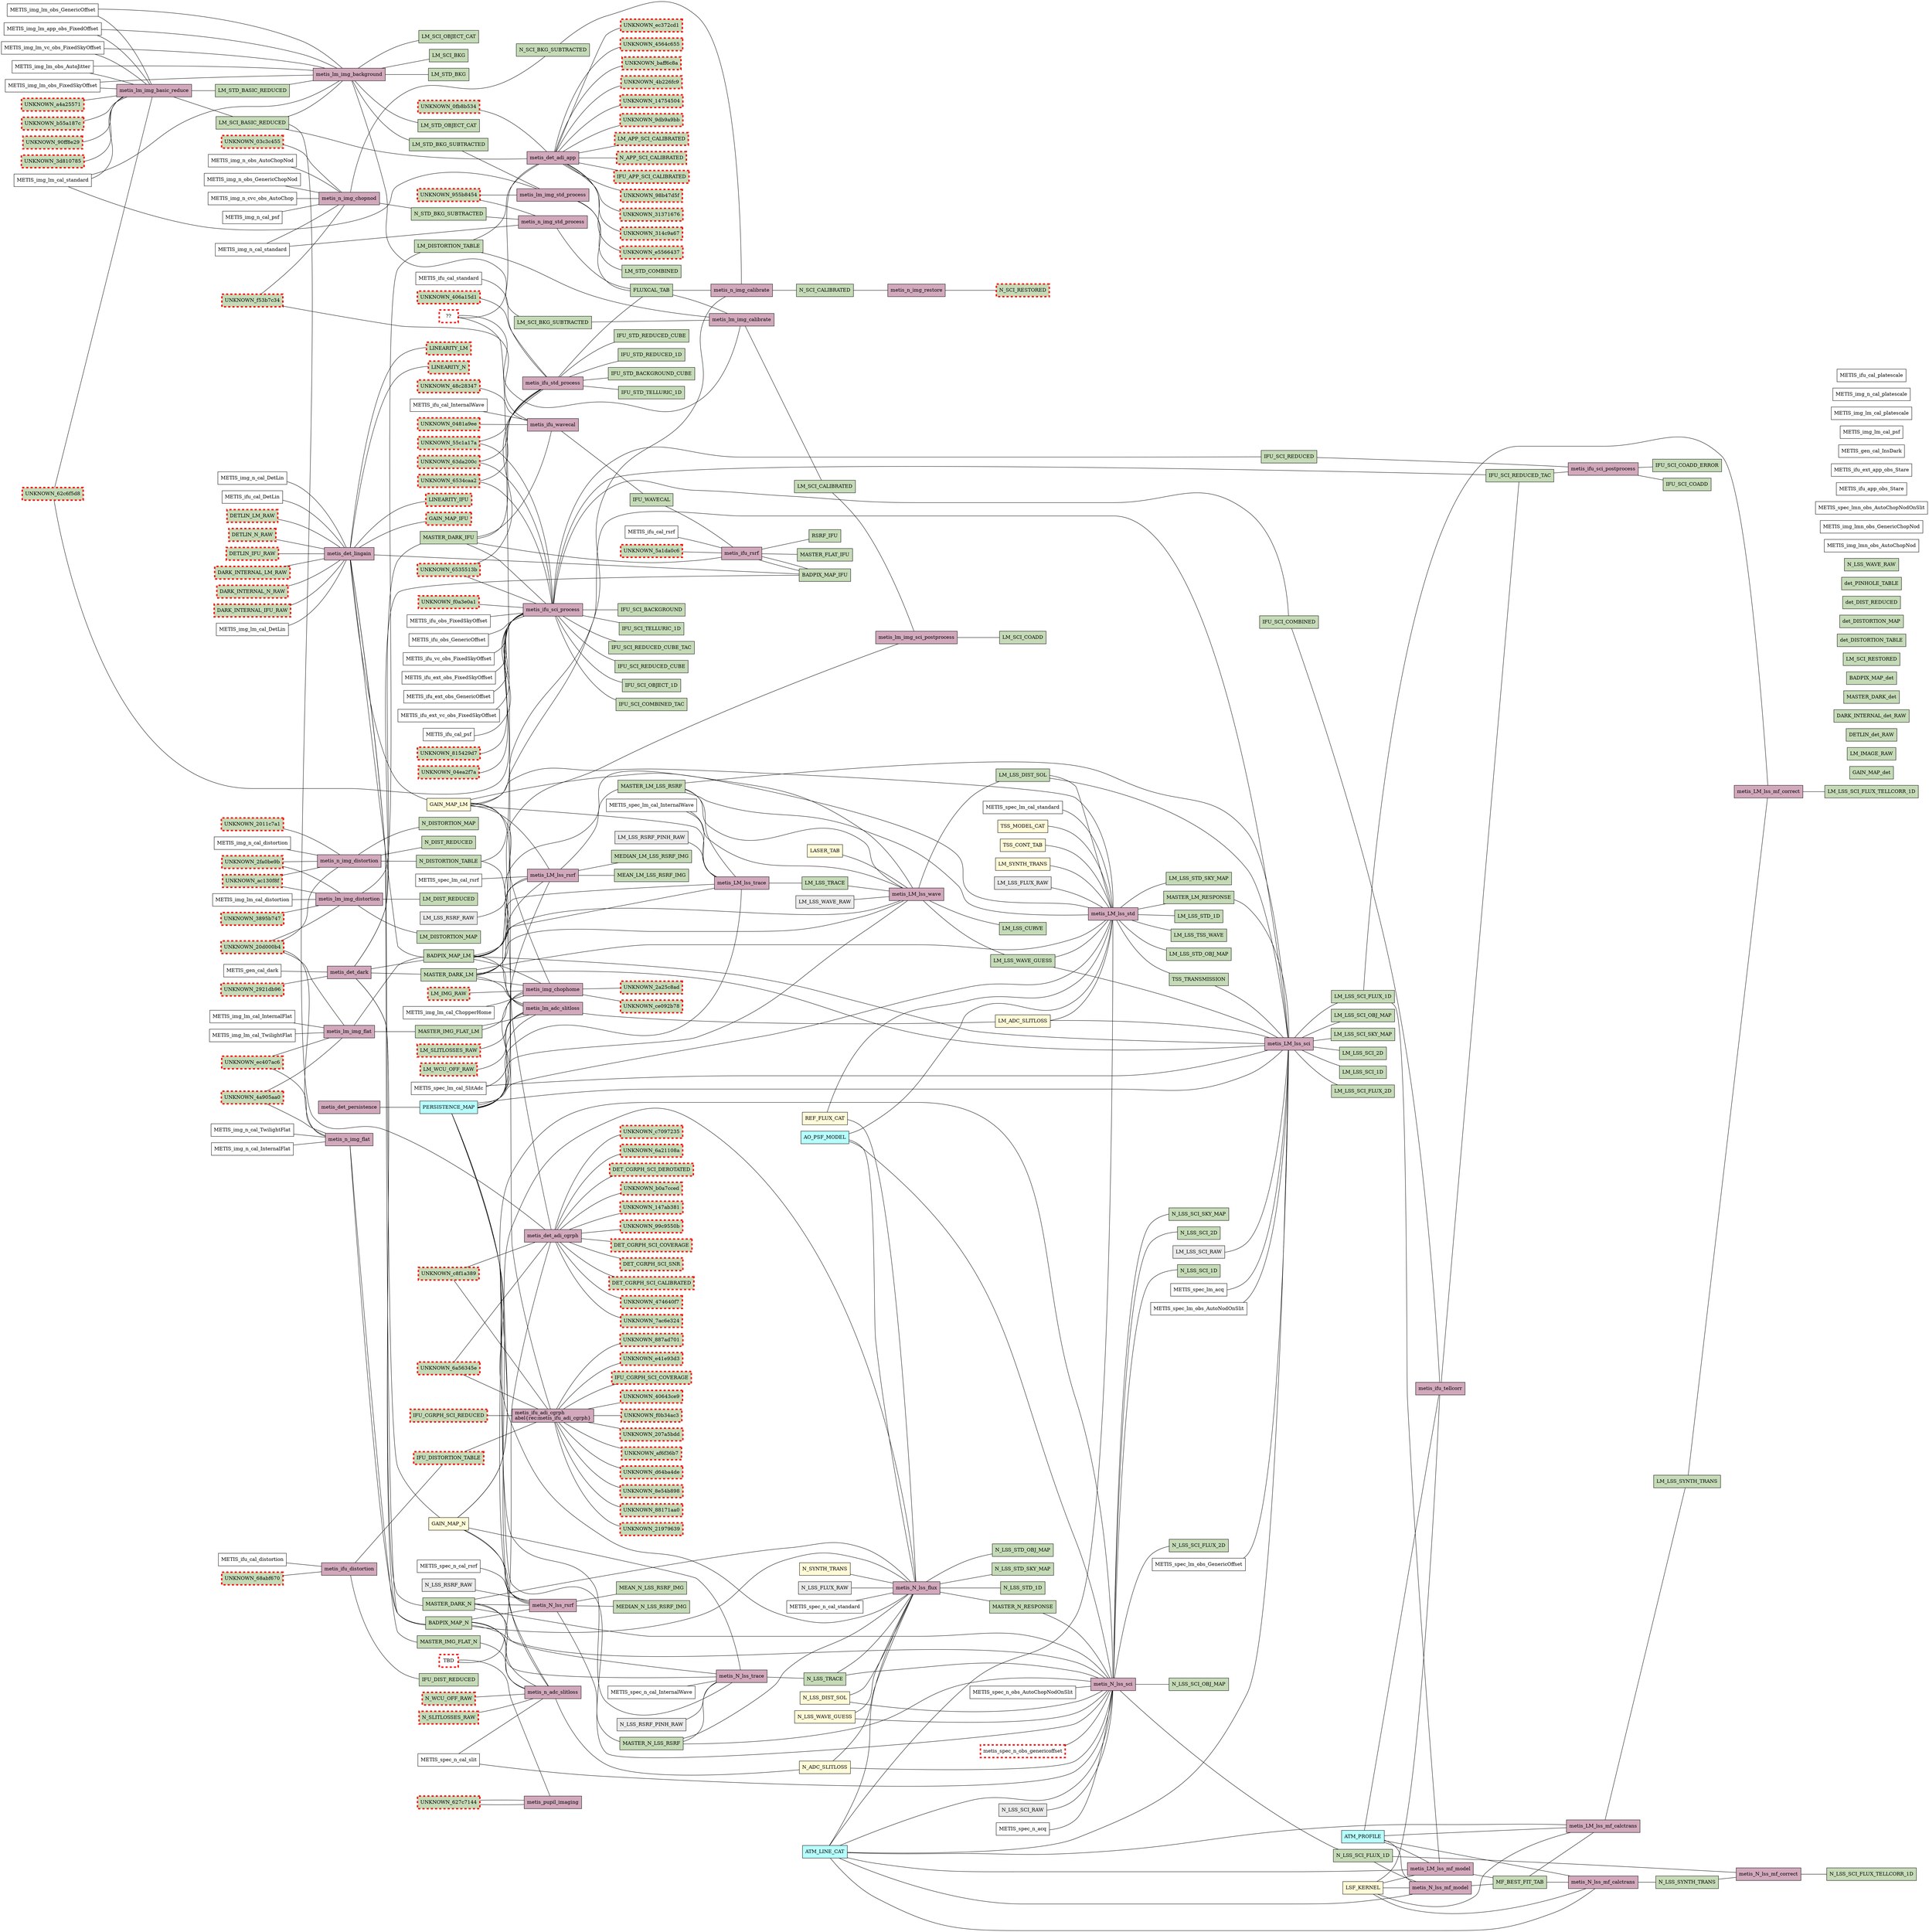 graph METISDPS {

    rankdir=RL

   "metis_det_adi_cgrph" [shape=box, fillcolor="#d2a9bc", style=filled, label="metis_det_adi_cgrph"];
   "metis_det_adi_app" [shape=box, fillcolor="#d2a9bc", style=filled, label="metis_det_adi_app"];
   "metis_ifu_adi_cgrph\label{rec:metis_ifu_adi_cgrph}" [shape=box, fillcolor="#d2a9bc", style=filled, label="metis_ifu_adi_cgrph\label{rec:metis_ifu_adi_cgrph}"];
   "metis_det_lingain" [shape=box, fillcolor="#d2a9bc", style=filled, label="metis_det_lingain"];
   "metis_det_dark" [shape=box, fillcolor="#d2a9bc", style=filled, label="metis_det_dark"];
   "metis_det_persistence" [shape=box, fillcolor="#d2a9bc", style=filled, label="metis_det_persistence"];
   "metis_ifu_wavecal" [shape=box, fillcolor="#d2a9bc", style=filled, label="metis_ifu_wavecal"];
   "metis_ifu_rsrf" [shape=box, fillcolor="#d2a9bc", style=filled, label="metis_ifu_rsrf"];
   "metis_ifu_std_process" [shape=box, fillcolor="#d2a9bc", style=filled, label="metis_ifu_std_process"];
   "metis_ifu_sci_process" [shape=box, fillcolor="#d2a9bc", style=filled, label="metis_ifu_sci_process"];
   "metis_ifu_tellcorr" [shape=box, fillcolor="#d2a9bc", style=filled, label="metis_ifu_tellcorr"];
   "metis_ifu_sci_postprocess" [shape=box, fillcolor="#d2a9bc", style=filled, label="metis_ifu_sci_postprocess"];
   "metis_ifu_distortion" [shape=box, fillcolor="#d2a9bc", style=filled, label="metis_ifu_distortion"];
   "metis_n_img_flat" [shape=box, fillcolor="#d2a9bc", style=filled, label="metis_n_img_flat"];
   "metis_n_img_chopnod" [shape=box, fillcolor="#d2a9bc", style=filled, label="metis_n_img_chopnod"];
   "metis_n_img_std_process" [shape=box, fillcolor="#d2a9bc", style=filled, label="metis_n_img_std_process"];
   "metis_n_img_calibrate" [shape=box, fillcolor="#d2a9bc", style=filled, label="metis_n_img_calibrate"];
   "metis_n_img_restore" [shape=box, fillcolor="#d2a9bc", style=filled, label="metis_n_img_restore"];
   "metis_n_img_distortion" [shape=box, fillcolor="#d2a9bc", style=filled, label="metis_n_img_distortion"];
   "metis_n_lss_rsrf" [shape=box, fillcolor="#d2a9bc", style=filled, label="metis_N_lss_rsrf"];
   "metis_n_lss_trace" [shape=box, fillcolor="#d2a9bc", style=filled, label="metis_N_lss_trace"];
   "metis_n_lss_flux" [shape=box, fillcolor="#d2a9bc", style=filled, label="metis_N_lss_flux"];
   "metis_n_lss_sci" [shape=box, fillcolor="#d2a9bc", style=filled, label="metis_N_lss_sci"];
   "metis_n_lss_mf_model" [shape=box, fillcolor="#d2a9bc", style=filled, label="metis_N_lss_mf_model"];
   "metis_n_lss_mf_calctrans" [shape=box, fillcolor="#d2a9bc", style=filled, label="metis_N_lss_mf_calctrans"];
   "metis_n_lss_mf_correct" [shape=box, fillcolor="#d2a9bc", style=filled, label="metis_N_lss_mf_correct"];
   "metis_pupil_imaging" [shape=box, fillcolor="#d2a9bc", style=filled, label="metis_pupil_imaging"];
   "metis_img_chophome" [shape=box, fillcolor="#d2a9bc", style=filled, label="metis_img_chophome"];
   "metis_lm_adc_slitloss" [shape=box, fillcolor="#d2a9bc", style=filled, label="metis_lm_adc_slitloss"];
   "metis_n_adc_slitloss" [shape=box, fillcolor="#d2a9bc", style=filled, label="metis_n_adc_slitloss"];
   "metis_lm_img_flat" [shape=box, fillcolor="#d2a9bc", style=filled, label="metis_lm_img_flat"];
   "metis_lm_img_basic_reduce" [shape=box, fillcolor="#d2a9bc", style=filled, label="metis_lm_img_basic_reduce"];
   "metis_lm_img_background" [shape=box, fillcolor="#d2a9bc", style=filled, label="metis_lm_img_background"];
   "metis_lm_img_std_process" [shape=box, fillcolor="#d2a9bc", style=filled, label="metis_lm_img_std_process"];
   "metis_lm_img_calibrate" [shape=box, fillcolor="#d2a9bc", style=filled, label="metis_lm_img_calibrate"];
   "metis_lm_img_sci_postprocess" [shape=box, fillcolor="#d2a9bc", style=filled, label="metis_lm_img_sci_postprocess"];
   "metis_lm_img_distortion" [shape=box, fillcolor="#d2a9bc", style=filled, label="metis_lm_img_distortion"];
   "metis_lm_lss_rsrf" [shape=box, fillcolor="#d2a9bc", style=filled, label="metis_LM_lss_rsrf"];
   "metis_lm_lss_trace" [shape=box, fillcolor="#d2a9bc", style=filled, label="metis_LM_lss_trace"];
   "metis_lm_lss_wave" [shape=box, fillcolor="#d2a9bc", style=filled, label="metis_LM_lss_wave"];
   "metis_lm_lss_std" [shape=box, fillcolor="#d2a9bc", style=filled, label="metis_LM_lss_std"];
   "metis_lm_lss_sci" [shape=box, fillcolor="#d2a9bc", style=filled, label="metis_LM_lss_sci"];
   "metis_lm_lss_mf_model" [shape=box, fillcolor="#d2a9bc", style=filled, label="metis_LM_lss_mf_model"];
   "metis_lm_lss_mf_calctrans" [shape=box, fillcolor="#d2a9bc", style=filled, label="metis_LM_lss_mf_calctrans"];
   "metis_lm_lss_mf_correct" [shape=box, fillcolor="#d2a9bc", style=filled, label="metis_LM_lss_mf_correct"];
   "persistence_map" [shape=box, fillcolor="#b7ffff", style=filled, label="PERSISTENCE_MAP"];
   "gain_map_det" [shape=box, fillcolor="#c5dbb7", style=filled, label="GAIN_MAP_det"];
   "gain_map_lm" [shape=box, fillcolor="#fffad8", style=filled, label="GAIN_MAP_LM"];
   "gain_map_n" [shape=box, fillcolor="#fffad8", style=filled, label="GAIN_MAP_N"];
   "atm_line_cat" [shape=box, fillcolor="#b7ffff", style=filled, label="ATM_LINE_CAT"];
   "ao_psf_model" [shape=box, fillcolor="#b7ffff", style=filled, label="AO_PSF_MODEL"];
   "atm_profile" [shape=box, fillcolor="#b7ffff", style=filled, label="ATM_PROFILE"];
   "laser_tab" [shape=box, fillcolor="#fffad8", style=filled, label="LASER_TAB"];
   "tss_model_cat" [shape=box, fillcolor="#fffad8", style=filled, label="TSS_MODEL_CAT"];
   "tss_cont_tab" [shape=box, fillcolor="#fffad8", style=filled, label="TSS_CONT_TAB"];
   "ref_flux_cat" [shape=box, fillcolor="#fffad8", style=filled, label="REF_FLUX_CAT"];
   "lm_adc_slitloss" [shape=box, fillcolor="#fffad8", style=filled, label="LM_ADC_SLITLOSS"];
   "n_adc_slitloss" [shape=box, fillcolor="#fffad8", style=filled, label="N_ADC_SLITLOSS"];
   "lsf_kernel" [shape=box, fillcolor="#fffad8", style=filled, label="LSF_KERNEL"];
   "n_lss_dist_sol" [shape=box, fillcolor="#fffad8", style=filled, label="N_LSS_DIST_SOL"];
   "n_lss_wave_guess" [shape=box, fillcolor="#fffad8", style=filled, label="N_LSS_WAVE_GUESS"];
   "lm_synth_trans" [shape=box, fillcolor="#fffad8", style=filled, label="LM_SYNTH_TRANS"];
   "n_synth_trans" [shape=box, fillcolor="#fffad8", style=filled, label="N_SYNTH_TRANS"];
   "ifu_sci_reduced_tac" [shape=box, fillcolor="#c5dbb7", style=filled, label="IFU_SCI_REDUCED_TAC"];
   "master_flat_ifu" [shape=box, fillcolor="#c5dbb7", style=filled, label="MASTER_FLAT_IFU"];
   "ifu_wavecal" [shape=box, fillcolor="#c5dbb7", style=filled, label="IFU_WAVECAL"];
   "ifu_sci_combined" [shape=box, fillcolor="#c5dbb7", style=filled, label="IFU_SCI_COMBINED"];
   "rsrf_ifu" [shape=box, fillcolor="#c5dbb7", style=filled, label="RSRF_IFU"];
   "ifu_std_telluric_1d" [shape=box, fillcolor="#c5dbb7", style=filled, label="IFU_STD_TELLURIC_1D"];
   "ifu_std_reduced_cube" [shape=box, fillcolor="#c5dbb7", style=filled, label="IFU_STD_REDUCED_CUBE"];
   "ifu_std_reduced_1d" [shape=box, fillcolor="#c5dbb7", style=filled, label="IFU_STD_REDUCED_1D"];
   "ifu_std_background_cube" [shape=box, fillcolor="#c5dbb7", style=filled, label="IFU_STD_BACKGROUND_CUBE"];
   "ifu_sci_telluric_1d" [shape=box, fillcolor="#c5dbb7", style=filled, label="IFU_SCI_TELLURIC_1D"];
   "ifu_sci_reduced_cube_tac" [shape=box, fillcolor="#c5dbb7", style=filled, label="IFU_SCI_REDUCED_CUBE_TAC"];
   "ifu_sci_reduced_cube" [shape=box, fillcolor="#c5dbb7", style=filled, label="IFU_SCI_REDUCED_CUBE"];
   "ifu_sci_reduced" [shape=box, fillcolor="#c5dbb7", style=filled, label="IFU_SCI_REDUCED"];
   "ifu_sci_object_1d" [shape=box, fillcolor="#c5dbb7", style=filled, label="IFU_SCI_OBJECT_1D"];
   "ifu_sci_combined_tac" [shape=box, fillcolor="#c5dbb7", style=filled, label="IFU_SCI_COMBINED_TAC"];
   "ifu_sci_coadd_error" [shape=box, fillcolor="#c5dbb7", style=filled, label="IFU_SCI_COADD_ERROR"];
   "ifu_sci_coadd" [shape=box, fillcolor="#c5dbb7", style=filled, label="IFU_SCI_COADD"];
   "ifu_sci_background" [shape=box, fillcolor="#c5dbb7", style=filled, label="IFU_SCI_BACKGROUND"];
   "ifu_dist_reduced" [shape=box, fillcolor="#c5dbb7", style=filled, label="IFU_DIST_REDUCED"];
   "lm_image_raw" [shape=box, fillcolor="#c5dbb7", style=filled, label="LM_IMAGE_RAW"];
   "detlin_det_raw" [shape=box, fillcolor="#c5dbb7", style=filled, label="DETLIN_det_RAW"];
   "dark_internal_det_raw" [shape=box, fillcolor="#c5dbb7", style=filled, label="DARK_INTERNAL_det_RAW"];
   "master_dark_det" [shape=box, fillcolor="#c5dbb7", style=filled, label="MASTER_DARK_det"];
   "master_dark_lm" [shape=box, fillcolor="#c5dbb7", style=filled, label="MASTER_DARK_LM"];
   "master_dark_ifu" [shape=box, fillcolor="#c5dbb7", style=filled, label="MASTER_DARK_IFU"];
   "master_dark_n" [shape=box, fillcolor="#c5dbb7", style=filled, label="MASTER_DARK_N"];
   "master_img_flat_lm" [shape=box, fillcolor="#c5dbb7", style=filled, label="MASTER_IMG_FLAT_LM"];
   "master_img_flat_n" [shape=box, fillcolor="#c5dbb7", style=filled, label="MASTER_IMG_FLAT_N"];
   "badpix_map_det" [shape=box, fillcolor="#c5dbb7", style=filled, label="BADPIX_MAP_det"];
   "badpix_map_lm" [shape=box, fillcolor="#c5dbb7", style=filled, label="BADPIX_MAP_LM"];
   "badpix_map_n" [shape=box, fillcolor="#c5dbb7", style=filled, label="BADPIX_MAP_N"];
   "badpix_map_ifu" [shape=box, fillcolor="#c5dbb7", style=filled, label="BADPIX_MAP_IFU"];
   "lm_sci_basic_reduced" [shape=box, fillcolor="#c5dbb7", style=filled, label="LM_SCI_BASIC_REDUCED"];
   "lm_std_basic_reduced" [shape=box, fillcolor="#c5dbb7", style=filled, label="LM_STD_BASIC_REDUCED"];
   "lm_sci_bkg" [shape=box, fillcolor="#c5dbb7", style=filled, label="LM_SCI_BKG"];
   "lm_std_bkg" [shape=box, fillcolor="#c5dbb7", style=filled, label="LM_STD_BKG"];
   "lm_sci_bkg_subtracted" [shape=box, fillcolor="#c5dbb7", style=filled, label="LM_SCI_BKG_SUBTRACTED"];
   "lm_std_bkg_subtracted" [shape=box, fillcolor="#c5dbb7", style=filled, label="LM_STD_BKG_SUBTRACTED"];
   "n_sci_bkg_subtracted" [shape=box, fillcolor="#c5dbb7", style=filled, label="N_SCI_BKG_SUBTRACTED"];
   "n_std_bkg_subtracted" [shape=box, fillcolor="#c5dbb7", style=filled, label="N_STD_BKG_SUBTRACTED"];
   "lm_std_object_cat" [shape=box, fillcolor="#c5dbb7", style=filled, label="LM_STD_OBJECT_CAT"];
   "lm_sci_object_cat" [shape=box, fillcolor="#c5dbb7", style=filled, label="LM_SCI_OBJECT_CAT"];
   "lm_sci_calibrated" [shape=box, fillcolor="#c5dbb7", style=filled, label="LM_SCI_CALIBRATED"];
   "n_sci_calibrated" [shape=box, fillcolor="#c5dbb7", style=filled, label="N_SCI_CALIBRATED"];
   "lm_sci_coadd" [shape=box, fillcolor="#c5dbb7", style=filled, label="LM_SCI_COADD"];
   "lm_sci_restored" [shape=box, fillcolor="#c5dbb7", style=filled, label="LM_SCI_RESTORED"];
   "det_distortion_table" [shape=box, fillcolor="#c5dbb7", style=filled, label="det_DISTORTION_TABLE"];
   "lm_distortion_table" [shape=box, fillcolor="#c5dbb7", style=filled, label="LM_DISTORTION_TABLE"];
   "n_distortion_table" [shape=box, fillcolor="#c5dbb7", style=filled, label="N_DISTORTION_TABLE"];
   "det_distortion_map" [shape=box, fillcolor="#c5dbb7", style=filled, label="det_DISTORTION_MAP"];
   "lm_distortion_map" [shape=box, fillcolor="#c5dbb7", style=filled, label="LM_DISTORTION_MAP"];
   "n_distortion_map" [shape=box, fillcolor="#c5dbb7", style=filled, label="N_DISTORTION_MAP"];
   "det_dist_reduced" [shape=box, fillcolor="#c5dbb7", style=filled, label="det_DIST_REDUCED"];
   "lm_dist_reduced" [shape=box, fillcolor="#c5dbb7", style=filled, label="LM_DIST_REDUCED"];
   "n_dist_reduced" [shape=box, fillcolor="#c5dbb7", style=filled, label="N_DIST_REDUCED"];
   "fluxcal_tab" [shape=box, fillcolor="#c5dbb7", style=filled, label="FLUXCAL_TAB"];
   "lm_std_combined" [shape=box, fillcolor="#c5dbb7", style=filled, label="LM_STD_COMBINED"];
   "det_pinhole_table" [shape=box, fillcolor="#c5dbb7", style=filled, label="det_PINHOLE_TABLE"];
   "lm_lss_rsrf_raw" [shape=box, fillcolor="#ebebeb", style=filled, label="LM_LSS_RSRF_RAW"];
   "lm_lss_rsrf_pinh_raw" [shape=box, fillcolor="#ebebeb", style=filled, label="LM_LSS_RSRF_PINH_RAW"];
   "lm_lss_wave_raw" [shape=box, fillcolor="#ebebeb", style=filled, label="LM_LSS_WAVE_RAW"];
   "lm_lss_flux_raw" [shape=box, fillcolor="#ebebeb", style=filled, label="LM_LSS_FLUX_RAW"];
   "lm_lss_sci_raw" [shape=box, fillcolor="#ebebeb", style=filled, label="LM_LSS_SCI_RAW"];
   "n_lss_rsrf_raw" [shape=box, fillcolor="#ebebeb", style=filled, label="N_LSS_RSRF_RAW"];
   "n_lss_wave_raw" [shape=box, fillcolor="#c5dbb7", style=filled, label="N_LSS_WAVE_RAW"];
   "n_lss_rsrf_pinh_raw" [shape=box, fillcolor="#ebebeb", style=filled, label="N_LSS_RSRF_PINH_RAW"];
   "n_lss_flux_raw" [shape=box, fillcolor="#ebebeb", style=filled, label="N_LSS_FLUX_RAW"];
   "n_lss_sci_raw" [shape=box, fillcolor="#ebebeb", style=filled, label="N_LSS_SCI_RAW"];
   "master_lm_lss_rsrf" [shape=box, fillcolor="#c5dbb7", style=filled, label="MASTER_LM_LSS_RSRF"];
   "median_lm_lss_rsrf_img" [shape=box, fillcolor="#c5dbb7", style=filled, label="MEDIAN_LM_LSS_RSRF_IMG"];
   "mean_lm_lss_rsrf_img" [shape=box, fillcolor="#c5dbb7", style=filled, label="MEAN_LM_LSS_RSRF_IMG"];
   "master_n_lss_rsrf" [shape=box, fillcolor="#c5dbb7", style=filled, label="MASTER_N_LSS_RSRF"];
   "median_n_lss_rsrf_img" [shape=box, fillcolor="#c5dbb7", style=filled, label="MEDIAN_N_LSS_RSRF_IMG"];
   "mean_n_lss_rsrf_img" [shape=box, fillcolor="#c5dbb7", style=filled, label="MEAN_N_LSS_RSRF_IMG"];
   "lm_lss_trace" [shape=box, fillcolor="#c5dbb7", style=filled, label="LM_LSS_TRACE"];
   "n_lss_trace" [shape=box, fillcolor="#c5dbb7", style=filled, label="N_LSS_TRACE"];
   "lm_lss_curve" [shape=box, fillcolor="#c5dbb7", style=filled, label="LM_LSS_CURVE"];
   "lm_lss_dist_sol" [shape=box, fillcolor="#c5dbb7", style=filled, label="LM_LSS_DIST_SOL"];
   "lm_lss_wave_guess" [shape=box, fillcolor="#c5dbb7", style=filled, label="LM_LSS_WAVE_GUESS"];
   "lm_lss_std_obj_map" [shape=box, fillcolor="#c5dbb7", style=filled, label="LM_LSS_STD_OBJ_MAP"];
   "lm_lss_std_sky_map" [shape=box, fillcolor="#c5dbb7", style=filled, label="LM_LSS_STD_SKY_MAP"];
   "lm_lss_std_1d" [shape=box, fillcolor="#c5dbb7", style=filled, label="LM_LSS_STD_1D"];
   "n_lss_std_obj_map" [shape=box, fillcolor="#c5dbb7", style=filled, label="N_LSS_STD_OBJ_MAP"];
   "n_lss_std_sky_map" [shape=box, fillcolor="#c5dbb7", style=filled, label="N_LSS_STD_SKY_MAP"];
   "n_lss_std_1d" [shape=box, fillcolor="#c5dbb7", style=filled, label="N_LSS_STD_1D"];
   "lm_lss_sci_obj_map" [shape=box, fillcolor="#c5dbb7", style=filled, label="LM_LSS_SCI_OBJ_MAP"];
   "lm_lss_sci_sky_map" [shape=box, fillcolor="#c5dbb7", style=filled, label="LM_LSS_SCI_SKY_MAP"];
   "lm_lss_sci_2d" [shape=box, fillcolor="#c5dbb7", style=filled, label="LM_LSS_SCI_2D"];
   "lm_lss_sci_1d" [shape=box, fillcolor="#c5dbb7", style=filled, label="LM_LSS_SCI_1D"];
   "n_lss_sci_obj_map" [shape=box, fillcolor="#c5dbb7", style=filled, label="N_LSS_SCI_OBJ_MAP"];
   "n_lss_sci_sky_map" [shape=box, fillcolor="#c5dbb7", style=filled, label="N_LSS_SCI_SKY_MAP"];
   "n_lss_sci_2d" [shape=box, fillcolor="#c5dbb7", style=filled, label="N_LSS_SCI_2D"];
   "n_lss_sci_1d" [shape=box, fillcolor="#c5dbb7", style=filled, label="N_LSS_SCI_1D"];
   "tss_transmission" [shape=box, fillcolor="#c5dbb7", style=filled, label="TSS_TRANSMISSION"];
   "master_lm_response" [shape=box, fillcolor="#c5dbb7", style=filled, label="MASTER_LM_RESPONSE"];
   "master_n_response" [shape=box, fillcolor="#c5dbb7", style=filled, label="MASTER_N_RESPONSE"];
   "mf_best_fit_tab" [shape=box, fillcolor="#c5dbb7", style=filled, label="MF_BEST_FIT_TAB"];
   "lm_lss_synth_trans" [shape=box, fillcolor="#c5dbb7", style=filled, label="LM_LSS_SYNTH_TRANS"];
   "n_lss_synth_trans" [shape=box, fillcolor="#c5dbb7", style=filled, label="N_LSS_SYNTH_TRANS"];
   "lm_lss_sci_flux_2d" [shape=box, fillcolor="#c5dbb7", style=filled, label="LM_LSS_SCI_FLUX_2D"];
   "n_lss_sci_flux_2d" [shape=box, fillcolor="#c5dbb7", style=filled, label="N_LSS_SCI_FLUX_2D"];
   "lm_lss_sci_flux_1d" [shape=box, fillcolor="#c5dbb7", style=filled, label="LM_LSS_SCI_FLUX_1D"];
   "n_lss_sci_flux_1d" [shape=box, fillcolor="#c5dbb7", style=filled, label="N_LSS_SCI_FLUX_1D"];
   "lm_lss_tss_wave" [shape=box, fillcolor="#c5dbb7", style=filled, label="LM_LSS_TSS_WAVE"];
   "lm_lss_sci_flux_tellcorr_1d" [shape=box, fillcolor="#c5dbb7", style=filled, label="LM_LSS_SCI_FLUX_TELLCORR_1D"];
   "n_lss_sci_flux_tellcorr_1d" [shape=box, fillcolor="#c5dbb7", style=filled, label="N_LSS_SCI_FLUX_TELLCORR_1D"];
   "metis_spec_lm_acq" [shape=box, fillcolor="white", style=filled, label="METIS_spec_lm_acq"];
   "metis_spec_n_acq" [shape=box, fillcolor="white", style=filled, label="METIS_spec_n_acq"];
   "metis_img_lm_obs_autojitter" [shape=box, fillcolor="white", style=filled, label="METIS_img_lm_obs_AutoJitter"];
   "metis_img_lm_obs_fixedskyoffset" [shape=box, fillcolor="white", style=filled, label="METIS_img_lm_obs_FixedSkyOffset"];
   "metis_img_lm_obs_genericoffset" [shape=box, fillcolor="white", style=filled, label="METIS_img_lm_obs_GenericOffset"];
   "metis_img_lm_app_obs_fixedoffset" [shape=box, fillcolor="white", style=filled, label="METIS_img_lm_app_obs_FixedOffset"];
   "metis_img_lm_vc_obs_fixedskyoffset" [shape=box, fillcolor="white", style=filled, label="METIS_img_lm_vc_obs_FixedSkyOffset"];
   "metis_img_n_obs_autochopnod" [shape=box, fillcolor="white", style=filled, label="METIS_img_n_obs_AutoChopNod"];
   "metis_img_n_obs_genericchopnod" [shape=box, fillcolor="white", style=filled, label="METIS_img_n_obs_GenericChopNod"];
   "metis_img_n_cvc_obs_autochop" [shape=box, fillcolor="white", style=filled, label="METIS_img_n_cvc_obs_AutoChop"];
   "metis_img_lmn_obs_autochopnod" [shape=box, fillcolor="white", style=filled, label="METIS_img_lmn_obs_AutoChopNod"];
   "metis_img_lmn_obs_genericchopnod" [shape=box, fillcolor="white", style=filled, label="METIS_img_lmn_obs_GenericChopNod"];
   "metis_spec_lm_obs_autonodonslit" [shape=box, fillcolor="white", style=filled, label="METIS_spec_lm_obs_AutoNodOnSlit"];
   "metis_spec_lm_obs_genericoffset" [shape=box, fillcolor="white", style=filled, label="METIS_spec_lm_obs_GenericOffset"];
   "metis_spec_n_obs_autochopnodonslit" [shape=box, fillcolor="white", style=filled, label="METIS_spec_n_obs_AutoChopNodOnSlit"];
   "metis_spec_lmn_obs_autochopnodonslit" [shape=box, fillcolor="white", style=filled, label="METIS_spec_lmn_obs_AutoChopNodOnSlit"];
   "metis_ifu_obs_fixedskyoffset" [shape=box, fillcolor="white", style=filled, label="METIS_ifu_obs_FixedSkyOffset"];
   "metis_ifu_obs_genericoffset" [shape=box, fillcolor="white", style=filled, label="METIS_ifu_obs_GenericOffset"];
   "metis_ifu_app_obs_stare" [shape=box, fillcolor="white", style=filled, label="METIS_ifu_app_obs_Stare"];
   "metis_ifu_vc_obs_fixedskyoffset" [shape=box, fillcolor="white", style=filled, label="METIS_ifu_vc_obs_FixedSkyOffset"];
   "metis_ifu_ext_obs_fixedskyoffset" [shape=box, fillcolor="white", style=filled, label="METIS_ifu_ext_obs_FixedSkyOffset"];
   "metis_ifu_ext_obs_genericoffset" [shape=box, fillcolor="white", style=filled, label="METIS_ifu_ext_obs_GenericOffset"];
   "metis_ifu_ext_app_obs_stare" [shape=box, fillcolor="white", style=filled, label="METIS_ifu_ext_app_obs_Stare"];
   "metis_ifu_ext_vc_obs_fixedskyoffset" [shape=box, fillcolor="white", style=filled, label="METIS_ifu_ext_vc_obs_FixedSkyOffset"];
   "metis_img_lm_cal_chopperhome" [shape=box, fillcolor="white", style=filled, label="METIS_img_lm_cal_ChopperHome"];
   "metis_gen_cal_dark" [shape=box, fillcolor="white", style=filled, label="METIS_gen_cal_dark"];
   "metis_gen_cal_insdark" [shape=box, fillcolor="white", style=filled, label="METIS_gen_cal_InsDark"];
   "metis_img_lm_cal_internalflat" [shape=box, fillcolor="white", style=filled, label="METIS_img_lm_cal_InternalFlat"];
   "metis_img_n_cal_internalflat" [shape=box, fillcolor="white", style=filled, label="METIS_img_n_cal_InternalFlat"];
   "metis_img_lm_cal_twilightflat" [shape=box, fillcolor="white", style=filled, label="METIS_img_lm_cal_TwilightFlat"];
   "metis_img_n_cal_twilightflat" [shape=box, fillcolor="white", style=filled, label="METIS_img_n_cal_TwilightFlat"];
   "metis_spec_lm_cal_slitadc" [shape=box, fillcolor="white", style=filled, label="METIS_spec_lm_cal_SlitAdc"];
   "metis_spec_n_cal_slit" [shape=box, fillcolor="white", style=filled, label="METIS_spec_n_cal_slit"];
   "metis_spec_lm_cal_internalwave" [shape=box, fillcolor="white", style=filled, label="METIS_spec_lm_cal_InternalWave"];
   "metis_spec_n_cal_internalwave" [shape=box, fillcolor="white", style=filled, label="METIS_spec_n_cal_InternalWave"];
   "metis_ifu_cal_internalwave" [shape=box, fillcolor="white", style=filled, label="METIS_ifu_cal_InternalWave"];
   "metis_ifu_cal_rsrf" [shape=box, fillcolor="white", style=filled, label="METIS_ifu_cal_rsrf"];
   "metis_spec_lm_cal_rsrf" [shape=box, fillcolor="white", style=filled, label="METIS_spec_lm_cal_rsrf"];
   "metis_spec_n_cal_rsrf" [shape=box, fillcolor="white", style=filled, label="METIS_spec_n_cal_rsrf"];
   "metis_img_lm_cal_standard" [shape=box, fillcolor="white", style=filled, label="METIS_img_lm_cal_standard"];
   "metis_img_n_cal_standard" [shape=box, fillcolor="white", style=filled, label="METIS_img_n_cal_standard"];
   "metis_spec_lm_cal_standard" [shape=box, fillcolor="white", style=filled, label="METIS_spec_lm_cal_standard"];
   "metis_spec_n_cal_standard" [shape=box, fillcolor="white", style=filled, label="METIS_spec_n_cal_standard"];
   "metis_ifu_cal_standard" [shape=box, fillcolor="white", style=filled, label="METIS_ifu_cal_standard"];
   "metis_img_lm_cal_psf" [shape=box, fillcolor="white", style=filled, label="METIS_img_lm_cal_psf"];
   "metis_img_n_cal_psf" [shape=box, fillcolor="white", style=filled, label="METIS_img_n_cal_psf"];
   "metis_ifu_cal_psf" [shape=box, fillcolor="white", style=filled, label="METIS_ifu_cal_psf"];
   "metis_img_lm_cal_platescale" [shape=box, fillcolor="white", style=filled, label="METIS_img_lm_cal_platescale"];
   "metis_img_n_cal_platescale" [shape=box, fillcolor="white", style=filled, label="METIS_img_n_cal_platescale"];
   "metis_ifu_cal_platescale" [shape=box, fillcolor="white", style=filled, label="METIS_ifu_cal_platescale"];
   "metis_img_lm_cal_distortion" [shape=box, fillcolor="white", style=filled, label="METIS_img_lm_cal_distortion"];
   "metis_img_n_cal_distortion" [shape=box, fillcolor="white", style=filled, label="METIS_img_n_cal_distortion"];
   "metis_ifu_cal_distortion" [shape=box, fillcolor="white", style=filled, label="METIS_ifu_cal_distortion"];
   "metis_img_lm_cal_detlin" [shape=box, fillcolor="white", style=filled, label="METIS_img_lm_cal_DetLin"];
   "metis_img_n_cal_detlin" [shape=box, fillcolor="white", style=filled, label="METIS_img_n_cal_DetLin"];
   "metis_ifu_cal_detlin" [shape=box, fillcolor="white", style=filled, label="METIS_ifu_cal_DetLin"];
   "unknown_c8f1a389" [shape=box, fillcolor="#c5dbb7", color=red, style="filled,dashed", penwidth="4.0", label="UNKNOWN_c8f1a389"];
   "unknown_6a56345e" [shape=box, fillcolor="#c5dbb7", color=red, style="filled,dashed", penwidth="4.0", label="UNKNOWN_6a56345e"];
   "det_cgrph_sci_calibrated" [shape=box, fillcolor="#c5dbb7", color=red, style="filled,dashed", penwidth="4.0", label="DET_CGRPH_SCI_CALIBRATED"];
   "unknown_474640f7" [shape=box, fillcolor="#c5dbb7", color=red, style="filled,dashed", penwidth="4.0", label="UNKNOWN_474640f7"];
   "unknown_7ac6e324" [shape=box, fillcolor="#c5dbb7", color=red, style="filled,dashed", penwidth="4.0", label="UNKNOWN_7ac6e324"];
   "unknown_c7097235" [shape=box, fillcolor="#c5dbb7", color=red, style="filled,dashed", penwidth="4.0", label="UNKNOWN_c7097235"];
   "unknown_6a21108a" [shape=box, fillcolor="#c5dbb7", color=red, style="filled,dashed", penwidth="4.0", label="UNKNOWN_6a21108a"];
   "det_cgrph_sci_derotated" [shape=box, fillcolor="#c5dbb7", color=red, style="filled,dashed", penwidth="4.0", label="DET_CGRPH_SCI_DEROTATED"];
   "unknown_b0a7cced" [shape=box, fillcolor="#c5dbb7", color=red, style="filled,dashed", penwidth="4.0", label="UNKNOWN_b0a7cced"];
   "unknown_147ab381" [shape=box, fillcolor="#c5dbb7", color=red, style="filled,dashed", penwidth="4.0", label="UNKNOWN_147ab381"];
   "unknown_99c9550b" [shape=box, fillcolor="#c5dbb7", color=red, style="filled,dashed", penwidth="4.0", label="UNKNOWN_99c9550b"];
   "det_cgrph_sci_coverage" [shape=box, fillcolor="#c5dbb7", color=red, style="filled,dashed", penwidth="4.0", label="DET_CGRPH_SCI_COVERAGE"];
   "det_cgrph_sci_snr" [shape=box, fillcolor="#c5dbb7", color=red, style="filled,dashed", penwidth="4.0", label="DET_CGRPH_SCI_SNR"];
   "unknown_0fb8b534" [shape=box, fillcolor="#c5dbb7", color=red, style="filled,dashed", penwidth="4.0", label="UNKNOWN_0fb8b534"];
   "lm_app_sci_calibrated" [shape=box, fillcolor="#c5dbb7", color=red, style="filled,dashed", penwidth="4.0", label="LM_APP_SCI_CALIBRATED"];
   "n_app_sci_calibrated" [shape=box, fillcolor="#c5dbb7", color=red, style="filled,dashed", penwidth="4.0", label="N_APP_SCI_CALIBRATED"];
   "ifu_app_sci_calibrated" [shape=box, fillcolor="#c5dbb7", color=red, style="filled,dashed", penwidth="4.0", label="IFU_APP_SCI_CALIBRATED"];
   "unknown_98b47d5f" [shape=box, fillcolor="#c5dbb7", color=red, style="filled,dashed", penwidth="4.0", label="UNKNOWN_98b47d5f"];
   "unknown_31371676" [shape=box, fillcolor="#c5dbb7", color=red, style="filled,dashed", penwidth="4.0", label="UNKNOWN_31371676"];
   "unknown_314c9a67" [shape=box, fillcolor="#c5dbb7", color=red, style="filled,dashed", penwidth="4.0", label="UNKNOWN_314c9a67"];
   "unknown_e5566437" [shape=box, fillcolor="#c5dbb7", color=red, style="filled,dashed", penwidth="4.0", label="UNKNOWN_e5566437"];
   "unknown_ec372cd1" [shape=box, fillcolor="#c5dbb7", color=red, style="filled,dashed", penwidth="4.0", label="UNKNOWN_ec372cd1"];
   "unknown_4564c655" [shape=box, fillcolor="#c5dbb7", color=red, style="filled,dashed", penwidth="4.0", label="UNKNOWN_4564c655"];
   "unknown_baff6c8a" [shape=box, fillcolor="#c5dbb7", color=red, style="filled,dashed", penwidth="4.0", label="UNKNOWN_baff6c8a"];
   "unknown_4b226fc9" [shape=box, fillcolor="#c5dbb7", color=red, style="filled,dashed", penwidth="4.0", label="UNKNOWN_4b226fc9"];
   "unknown_14754504" [shape=box, fillcolor="#c5dbb7", color=red, style="filled,dashed", penwidth="4.0", label="UNKNOWN_14754504"];
   "unknown_9db9a9bb" [shape=box, fillcolor="#c5dbb7", color=red, style="filled,dashed", penwidth="4.0", label="UNKNOWN_9db9a9bb"];
   "ifu_cgrph_sci_reduced" [shape=box, fillcolor="#c5dbb7", color=red, style="filled,dashed", penwidth="4.0", label="IFU_CGRPH_SCI_REDUCED"];
   "ifu_distortion_table" [shape=box, fillcolor="#c5dbb7", color=red, style="filled,dashed", penwidth="4.0", label="IFU_DISTORTION_TABLE"];
   "unknown_c8f1a389" [shape=box, fillcolor="#c5dbb7", color=red, style="filled,dashed", penwidth="4.0", label="UNKNOWN_c8f1a389"];
   "unknown_6a56345e" [shape=box, fillcolor="#c5dbb7", color=red, style="filled,dashed", penwidth="4.0", label="UNKNOWN_6a56345e"];
   "unknown_40643ce9" [shape=box, fillcolor="#c5dbb7", color=red, style="filled,dashed", penwidth="4.0", label="UNKNOWN_40643ce9"];
   "unknown_f0b34ac3" [shape=box, fillcolor="#c5dbb7", color=red, style="filled,dashed", penwidth="4.0", label="UNKNOWN_f0b34ac3"];
   "unknown_207a5bdd" [shape=box, fillcolor="#c5dbb7", color=red, style="filled,dashed", penwidth="4.0", label="UNKNOWN_207a5bdd"];
   "unknown_af6f36b7" [shape=box, fillcolor="#c5dbb7", color=red, style="filled,dashed", penwidth="4.0", label="UNKNOWN_af6f36b7"];
   "unknown_d64ba4de" [shape=box, fillcolor="#c5dbb7", color=red, style="filled,dashed", penwidth="4.0", label="UNKNOWN_d64ba4de"];
   "unknown_8e54b898" [shape=box, fillcolor="#c5dbb7", color=red, style="filled,dashed", penwidth="4.0", label="UNKNOWN_8e54b898"];
   "unknown_88171aa0" [shape=box, fillcolor="#c5dbb7", color=red, style="filled,dashed", penwidth="4.0", label="UNKNOWN_88171aa0"];
   "unknown_21979639" [shape=box, fillcolor="#c5dbb7", color=red, style="filled,dashed", penwidth="4.0", label="UNKNOWN_21979639"];
   "unknown_887ad701" [shape=box, fillcolor="#c5dbb7", color=red, style="filled,dashed", penwidth="4.0", label="UNKNOWN_887ad701"];
   "unknown_e41e93d3" [shape=box, fillcolor="#c5dbb7", color=red, style="filled,dashed", penwidth="4.0", label="UNKNOWN_e41e93d3"];
   "ifu_cgrph_sci_coverage" [shape=box, fillcolor="#c5dbb7", color=red, style="filled,dashed", penwidth="4.0", label="IFU_CGRPH_SCI_COVERAGE"];
   "detlin_lm_raw" [shape=box, fillcolor="#c5dbb7", color=red, style="filled,dashed", penwidth="4.0", label="DETLIN_LM_RAW"];
   "detlin_n_raw" [shape=box, fillcolor="#c5dbb7", color=red, style="filled,dashed", penwidth="4.0", label="DETLIN_N_RAW"];
   "detlin_ifu_raw" [shape=box, fillcolor="#c5dbb7", color=red, style="filled,dashed", penwidth="4.0", label="DETLIN_IFU_RAW"];
   "dark_internal_lm_raw" [shape=box, fillcolor="#c5dbb7", color=red, style="filled,dashed", penwidth="4.0", label="DARK_INTERNAL_LM_RAW"];
   "dark_internal_n_raw" [shape=box, fillcolor="#c5dbb7", color=red, style="filled,dashed", penwidth="4.0", label="DARK_INTERNAL_N_RAW"];
   "dark_internal_ifu_raw" [shape=box, fillcolor="#c5dbb7", color=red, style="filled,dashed", penwidth="4.0", label="DARK_INTERNAL_IFU_RAW"];
   "gain_map_ifu" [shape=box, fillcolor="#c5dbb7", color=red, style="filled,dashed", penwidth="4.0", label="GAIN_MAP_IFU"];
   "linearity_lm" [shape=box, fillcolor="#c5dbb7", color=red, style="filled,dashed", penwidth="4.0", label="LINEARITY_LM"];
   "linearity_n" [shape=box, fillcolor="#c5dbb7", color=red, style="filled,dashed", penwidth="4.0", label="LINEARITY_N"];
   "linearity_ifu" [shape=box, fillcolor="#c5dbb7", color=red, style="filled,dashed", penwidth="4.0", label="LINEARITY_IFU"];
   "unknown_2921db96" [shape=box, fillcolor="#c5dbb7", color=red, style="filled,dashed", penwidth="4.0", label="UNKNOWN_2921db96"];
   "unknown_0481a9ee" [shape=box, fillcolor="#c5dbb7", color=red, style="filled,dashed", penwidth="4.0", label="UNKNOWN_0481a9ee"];
   "unknown_f53b7c34" [shape=box, fillcolor="#c5dbb7", color=red, style="filled,dashed", penwidth="4.0", label="UNKNOWN_f53b7c34"];
   "unknown_48c28347" [shape=box, fillcolor="#c5dbb7", color=red, style="filled,dashed", penwidth="4.0", label="UNKNOWN_48c28347"];
   "unknown_5a1da0c6" [shape=box, fillcolor="#c5dbb7", color=red, style="filled,dashed", penwidth="4.0", label="UNKNOWN_5a1da0c6"];
   "unknown_406a15d1" [shape=box, fillcolor="#c5dbb7", color=red, style="filled,dashed", penwidth="4.0", label="UNKNOWN_406a15d1"];
   "unknown_63da200c" [shape=box, fillcolor="#c5dbb7", color=red, style="filled,dashed", penwidth="4.0", label="UNKNOWN_63da200c"];
   "unknown_55c1a17a" [shape=box, fillcolor="#c5dbb7", color=red, style="filled,dashed", penwidth="4.0", label="UNKNOWN_55c1a17a"];
   "unknown_6534caa2" [shape=box, fillcolor="#c5dbb7", color=red, style="filled,dashed", penwidth="4.0", label="UNKNOWN_6534caa2"];
   "unknown_6535513b" [shape=box, fillcolor="#c5dbb7", color=red, style="filled,dashed", penwidth="4.0", label="UNKNOWN_6535513b"];
   "unknown_815429d7" [shape=box, fillcolor="#c5dbb7", color=red, style="filled,dashed", penwidth="4.0", label="UNKNOWN_815429d7"];
   "unknown_62c6f5d8" [shape=box, fillcolor="#c5dbb7", color=red, style="filled,dashed", penwidth="4.0", label="UNKNOWN_62c6f5d8"];
   "unknown_63da200c" [shape=box, fillcolor="#c5dbb7", color=red, style="filled,dashed", penwidth="4.0", label="UNKNOWN_63da200c"];
   "unknown_55c1a17a" [shape=box, fillcolor="#c5dbb7", color=red, style="filled,dashed", penwidth="4.0", label="UNKNOWN_55c1a17a"];
   "unknown_6534caa2" [shape=box, fillcolor="#c5dbb7", color=red, style="filled,dashed", penwidth="4.0", label="UNKNOWN_6534caa2"];
   "unknown_04ea2f7a" [shape=box, fillcolor="#c5dbb7", color=red, style="filled,dashed", penwidth="4.0", label="UNKNOWN_04ea2f7a"];
   "unknown_6535513b" [shape=box, fillcolor="#c5dbb7", color=red, style="filled,dashed", penwidth="4.0", label="UNKNOWN_6535513b"];
   "unknown_f0a3e0a1" [shape=box, fillcolor="#c5dbb7", color=red, style="filled,dashed", penwidth="4.0", label="UNKNOWN_f0a3e0a1"];
   "unknown_68abf670" [shape=box, fillcolor="#c5dbb7", color=red, style="filled,dashed", penwidth="4.0", label="UNKNOWN_68abf670"];
   "ifu_distortion_table" [shape=box, fillcolor="#c5dbb7", color=red, style="filled,dashed", penwidth="4.0", label="IFU_DISTORTION_TABLE"];
   "unknown_ec407ac6" [shape=box, fillcolor="#c5dbb7", color=red, style="filled,dashed", penwidth="4.0", label="UNKNOWN_ec407ac6"];
   "unknown_4a905aa0" [shape=box, fillcolor="#c5dbb7", color=red, style="filled,dashed", penwidth="4.0", label="UNKNOWN_4a905aa0"];
   "unknown_20d000b4" [shape=box, fillcolor="#c5dbb7", color=red, style="filled,dashed", penwidth="4.0", label="UNKNOWN_20d000b4"];
   "unknown_03c3c455" [shape=box, fillcolor="#c5dbb7", color=red, style="filled,dashed", penwidth="4.0", label="UNKNOWN_03c3c455"];
   "unknown_f53b7c34" [shape=box, fillcolor="#c5dbb7", color=red, style="filled,dashed", penwidth="4.0", label="UNKNOWN_f53b7c34"];
   "unknown_955b8454" [shape=box, fillcolor="#c5dbb7", color=red, style="filled,dashed", penwidth="4.0", label="UNKNOWN_955b8454"];
   "n_sci_restored" [shape=box, fillcolor="#c5dbb7", color=red, style="filled,dashed", penwidth="4.0", label="N_SCI_RESTORED"];
   "unknown_ac130f8f" [shape=box, fillcolor="#c5dbb7", color=red, style="filled,dashed", penwidth="4.0", label="UNKNOWN_ac130f8f"];
   "unknown_2011c7a1" [shape=box, fillcolor="#c5dbb7", color=red, style="filled,dashed", penwidth="4.0", label="UNKNOWN_2011c7a1"];
   "unknown_2fa0be9b" [shape=box, fillcolor="#c5dbb7", color=red, style="filled,dashed", penwidth="4.0", label="UNKNOWN_2fa0be9b"];
   "unknown_20d000b4" [shape=box, fillcolor="#c5dbb7", color=red, style="filled,dashed", penwidth="4.0", label="UNKNOWN_20d000b4"];
   "unknown_627c7144" [shape=box, fillcolor="#c5dbb7", color=red, style="filled,dashed", penwidth="4.0", label="UNKNOWN_627c7144"];
   "unknown_627c7144" [shape=box, fillcolor="#c5dbb7", color=red, style="filled,dashed", penwidth="4.0", label="UNKNOWN_627c7144"];
   "lm_img_raw" [shape=box, fillcolor="#c5dbb7", color=red, style="filled,dashed", penwidth="4.0", label="LM_IMG_RAW"];
   "unknown_ce092b78" [shape=box, fillcolor="#c5dbb7", color=red, style="filled,dashed", penwidth="4.0", label="UNKNOWN_ce092b78"];
   "unknown_2a25c8ad" [shape=box, fillcolor="#c5dbb7", color=red, style="filled,dashed", penwidth="4.0", label="UNKNOWN_2a25c8ad"];
   "lm_slitlosses_raw" [shape=box, fillcolor="#c5dbb7", color=red, style="filled,dashed", penwidth="4.0", label="LM_SLITLOSSES_RAW"];
   "lm_wcu_off_raw" [shape=box, fillcolor="#c5dbb7", color=red, style="filled,dashed", penwidth="4.0", label="LM_WCU_OFF_RAW"];
   "n_slitlosses_raw" [shape=box, fillcolor="#c5dbb7", color=red, style="filled,dashed", penwidth="4.0", label="N_SLITLOSSES_RAW"];
   "n_wcu_off_raw" [shape=box, fillcolor="#c5dbb7", color=red, style="filled,dashed", penwidth="4.0", label="N_WCU_OFF_RAW"];
   "unknown_ec407ac6" [shape=box, fillcolor="#c5dbb7", color=red, style="filled,dashed", penwidth="4.0", label="UNKNOWN_ec407ac6"];
   "unknown_4a905aa0" [shape=box, fillcolor="#c5dbb7", color=red, style="filled,dashed", penwidth="4.0", label="UNKNOWN_4a905aa0"];
   "unknown_20d000b4" [shape=box, fillcolor="#c5dbb7", color=red, style="filled,dashed", penwidth="4.0", label="UNKNOWN_20d000b4"];
   "unknown_a4a25571" [shape=box, fillcolor="#c5dbb7", color=red, style="filled,dashed", penwidth="4.0", label="UNKNOWN_a4a25571"];
   "unknown_62c6f5d8" [shape=box, fillcolor="#c5dbb7", color=red, style="filled,dashed", penwidth="4.0", label="UNKNOWN_62c6f5d8"];
   "unknown_b55a187c" [shape=box, fillcolor="#c5dbb7", color=red, style="filled,dashed", penwidth="4.0", label="UNKNOWN_b55a187c"];
   "unknown_90ff8e29" [shape=box, fillcolor="#c5dbb7", color=red, style="filled,dashed", penwidth="4.0", label="UNKNOWN_90ff8e29"];
   "unknown_3d810785" [shape=box, fillcolor="#c5dbb7", color=red, style="filled,dashed", penwidth="4.0", label="UNKNOWN_3d810785"];
   "unknown_955b8454" [shape=box, fillcolor="#c5dbb7", color=red, style="filled,dashed", penwidth="4.0", label="UNKNOWN_955b8454"];
   "unknown_ac130f8f" [shape=box, fillcolor="#c5dbb7", color=red, style="filled,dashed", penwidth="4.0", label="UNKNOWN_ac130f8f"];
   "unknown_3895b747" [shape=box, fillcolor="#c5dbb7", color=red, style="filled,dashed", penwidth="4.0", label="UNKNOWN_3895b747"];
   "unknown_2fa0be9b" [shape=box, fillcolor="#c5dbb7", color=red, style="filled,dashed", penwidth="4.0", label="UNKNOWN_2fa0be9b"];
   "unknown_20d000b4" [shape=box, fillcolor="#c5dbb7", color=red, style="filled,dashed", penwidth="4.0", label="UNKNOWN_20d000b4"];
   "tbd" [shape=box, fillcolor=white, color=red, style="filled,dashed", penwidth="4.0", label="TBD"];
   "??" [shape=box, fillcolor=white, color=red, style="filled,dashed", penwidth="4.0", label="??"];
   "??" [shape=box, fillcolor=white, color=red, style="filled,dashed", penwidth="4.0", label="??"];
   "metis_spec_n_obs_genericoffset" [shape=box, fillcolor=white, color=red, style="filled,dashed", penwidth="4.0", label="metis_spec_n_obs_genericoffset"];
   "tbd" [shape=box, fillcolor=white, color=red, style="filled,dashed", penwidth="4.0", label="TBD"];
   "??" [shape=box, fillcolor=white, color=red, style="filled,dashed", penwidth="4.0", label="??"];
    "det_cgrph_sci_calibrated" -- "metis_det_adi_cgrph"
    "unknown_474640f7" -- "metis_det_adi_cgrph"
    "unknown_7ac6e324" -- "metis_det_adi_cgrph"
    "unknown_c7097235" -- "metis_det_adi_cgrph"
    "unknown_6a21108a" -- "metis_det_adi_cgrph"
    "det_cgrph_sci_derotated" -- "metis_det_adi_cgrph"
    "unknown_b0a7cced" -- "metis_det_adi_cgrph"
    "unknown_147ab381" -- "metis_det_adi_cgrph"
    "unknown_99c9550b" -- "metis_det_adi_cgrph"
    "det_cgrph_sci_coverage" -- "metis_det_adi_cgrph"
    "det_cgrph_sci_snr" -- "metis_det_adi_cgrph"
    "lm_app_sci_calibrated" -- "metis_det_adi_app"
    "n_app_sci_calibrated" -- "metis_det_adi_app"
    "ifu_app_sci_calibrated" -- "metis_det_adi_app"
    "unknown_98b47d5f" -- "metis_det_adi_app"
    "unknown_31371676" -- "metis_det_adi_app"
    "unknown_314c9a67" -- "metis_det_adi_app"
    "unknown_e5566437" -- "metis_det_adi_app"
    "unknown_ec372cd1" -- "metis_det_adi_app"
    "unknown_4564c655" -- "metis_det_adi_app"
    "unknown_baff6c8a" -- "metis_det_adi_app"
    "unknown_4b226fc9" -- "metis_det_adi_app"
    "unknown_14754504" -- "metis_det_adi_app"
    "unknown_9db9a9bb" -- "metis_det_adi_app"
    "unknown_40643ce9" -- "metis_ifu_adi_cgrph\label{rec:metis_ifu_adi_cgrph}"
    "unknown_f0b34ac3" -- "metis_ifu_adi_cgrph\label{rec:metis_ifu_adi_cgrph}"
    "unknown_207a5bdd" -- "metis_ifu_adi_cgrph\label{rec:metis_ifu_adi_cgrph}"
    "unknown_af6f36b7" -- "metis_ifu_adi_cgrph\label{rec:metis_ifu_adi_cgrph}"
    "unknown_d64ba4de" -- "metis_ifu_adi_cgrph\label{rec:metis_ifu_adi_cgrph}"
    "unknown_8e54b898" -- "metis_ifu_adi_cgrph\label{rec:metis_ifu_adi_cgrph}"
    "unknown_88171aa0" -- "metis_ifu_adi_cgrph\label{rec:metis_ifu_adi_cgrph}"
    "unknown_21979639" -- "metis_ifu_adi_cgrph\label{rec:metis_ifu_adi_cgrph}"
    "unknown_887ad701" -- "metis_ifu_adi_cgrph\label{rec:metis_ifu_adi_cgrph}"
    "unknown_e41e93d3" -- "metis_ifu_adi_cgrph\label{rec:metis_ifu_adi_cgrph}"
    "ifu_cgrph_sci_coverage" -- "metis_ifu_adi_cgrph\label{rec:metis_ifu_adi_cgrph}"
    "gain_map_lm" -- "metis_det_lingain"
    "gain_map_n" -- "metis_det_lingain"
    "gain_map_ifu" -- "metis_det_lingain"
    "linearity_lm" -- "metis_det_lingain"
    "linearity_n" -- "metis_det_lingain"
    "linearity_ifu" -- "metis_det_lingain"
    "badpix_map_lm" -- "metis_det_lingain"
    "badpix_map_n" -- "metis_det_lingain"
    "badpix_map_ifu" -- "metis_det_lingain"
    "master_dark_lm" -- "metis_det_dark"
    "master_dark_n" -- "metis_det_dark"
    "master_dark_ifu" -- "metis_det_dark"
    "badpix_map_lm" -- "metis_det_dark"
    "badpix_map_n" -- "metis_det_dark"
    "badpix_map_ifu" -- "metis_det_dark"
    "persistence_map" -- "metis_det_persistence"
    "ifu_wavecal" -- "metis_ifu_wavecal"
    "master_flat_ifu" -- "metis_ifu_rsrf"
    "rsrf_ifu" -- "metis_ifu_rsrf"
    "badpix_map_ifu" -- "metis_ifu_rsrf"
    "ifu_std_reduced_cube" -- "metis_ifu_std_process"
    "ifu_std_background_cube" -- "metis_ifu_std_process"
    "ifu_std_reduced_1d" -- "metis_ifu_std_process"
    "ifu_std_telluric_1d" -- "metis_ifu_std_process"
    "fluxcal_tab" -- "metis_ifu_std_process"
    "ifu_sci_reduced" -- "metis_ifu_sci_process"
    "ifu_sci_reduced_tac" -- "metis_ifu_sci_process"
    "ifu_sci_background" -- "metis_ifu_sci_process"
    "ifu_sci_reduced_cube" -- "metis_ifu_sci_process"
    "ifu_sci_reduced_cube_tac" -- "metis_ifu_sci_process"
    "ifu_sci_combined" -- "metis_ifu_sci_process"
    "ifu_sci_combined_tac" -- "metis_ifu_sci_process"
    "ifu_sci_object_1d" -- "metis_ifu_sci_process"
    "ifu_sci_telluric_1d" -- "metis_ifu_sci_process"
    "ifu_sci_reduced_tac" -- "metis_ifu_tellcorr"
    "ifu_sci_coadd" -- "metis_ifu_sci_postprocess"
    "ifu_sci_coadd_error" -- "metis_ifu_sci_postprocess"
    "ifu_distortion_table" -- "metis_ifu_distortion"
    "ifu_dist_reduced" -- "metis_ifu_distortion"
    "master_img_flat_n" -- "metis_n_img_flat"
    "badpix_map_n" -- "metis_n_img_flat"
    "n_sci_bkg_subtracted" -- "metis_n_img_chopnod"
    "n_std_bkg_subtracted" -- "metis_n_img_chopnod"
    "fluxcal_tab" -- "metis_n_img_std_process"
    "n_sci_calibrated" -- "metis_n_img_calibrate"
    "n_sci_restored" -- "metis_n_img_restore"
    "n_distortion_table" -- "metis_n_img_distortion"
    "n_distortion_map" -- "metis_n_img_distortion"
    "n_dist_reduced" -- "metis_n_img_distortion"
    "master_n_lss_rsrf" -- "metis_n_lss_rsrf"
    "median_n_lss_rsrf_img" -- "metis_n_lss_rsrf"
    "mean_n_lss_rsrf_img" -- "metis_n_lss_rsrf"
    "n_lss_trace" -- "metis_n_lss_trace"
    "n_lss_std_obj_map" -- "metis_n_lss_flux"
    "n_lss_std_sky_map" -- "metis_n_lss_flux"
    "n_lss_std_1d" -- "metis_n_lss_flux"
    "master_n_response" -- "metis_n_lss_flux"
    "n_lss_sci_obj_map" -- "metis_n_lss_sci"
    "n_lss_sci_sky_map" -- "metis_n_lss_sci"
    "n_lss_sci_2d" -- "metis_n_lss_sci"
    "n_lss_sci_1d" -- "metis_n_lss_sci"
    "n_lss_sci_flux_2d" -- "metis_n_lss_sci"
    "n_lss_sci_flux_1d" -- "metis_n_lss_sci"
    "mf_best_fit_tab" -- "metis_n_lss_mf_model"
    "n_lss_synth_trans" -- "metis_n_lss_mf_calctrans"
    "n_lss_sci_flux_tellcorr_1d" -- "metis_n_lss_mf_correct"
    "unknown_627c7144" -- "metis_pupil_imaging"
    "unknown_ce092b78" -- "metis_img_chophome"
    "unknown_2a25c8ad" -- "metis_img_chophome"
    "lm_adc_slitloss" -- "metis_lm_adc_slitloss"
    "n_adc_slitloss" -- "metis_n_adc_slitloss"
    "master_img_flat_lm" -- "metis_lm_img_flat"
    "badpix_map_lm" -- "metis_lm_img_flat"
    "lm_sci_basic_reduced" -- "metis_lm_img_basic_reduce"
    "lm_std_basic_reduced" -- "metis_lm_img_basic_reduce"
    "lm_sci_bkg" -- "metis_lm_img_background"
    "lm_std_bkg" -- "metis_lm_img_background"
    "lm_sci_bkg_subtracted" -- "metis_lm_img_background"
    "lm_std_bkg_subtracted" -- "metis_lm_img_background"
    "lm_sci_object_cat" -- "metis_lm_img_background"
    "lm_std_object_cat" -- "metis_lm_img_background"
    "lm_std_combined" -- "metis_lm_img_std_process"
    "fluxcal_tab" -- "metis_lm_img_std_process"
    "lm_sci_calibrated" -- "metis_lm_img_calibrate"
    "lm_sci_coadd" -- "metis_lm_img_sci_postprocess"
    "lm_distortion_table" -- "metis_lm_img_distortion"
    "lm_distortion_map" -- "metis_lm_img_distortion"
    "lm_dist_reduced" -- "metis_lm_img_distortion"
    "master_lm_lss_rsrf" -- "metis_lm_lss_rsrf"
    "median_lm_lss_rsrf_img" -- "metis_lm_lss_rsrf"
    "mean_lm_lss_rsrf_img" -- "metis_lm_lss_rsrf"
    "lm_lss_trace" -- "metis_lm_lss_trace"
    "lm_lss_curve" -- "metis_lm_lss_wave"
    "lm_lss_dist_sol" -- "metis_lm_lss_wave"
    "lm_lss_wave_guess" -- "metis_lm_lss_wave"
    "lm_lss_std_obj_map" -- "metis_lm_lss_std"
    "lm_lss_std_sky_map" -- "metis_lm_lss_std"
    "lm_lss_std_1d" -- "metis_lm_lss_std"
    "lm_lss_tss_wave" -- "metis_lm_lss_std"
    "tss_transmission" -- "metis_lm_lss_std"
    "master_lm_response" -- "metis_lm_lss_std"
    "lm_lss_sci_obj_map" -- "metis_lm_lss_sci"
    "lm_lss_sci_sky_map" -- "metis_lm_lss_sci"
    "lm_lss_sci_2d" -- "metis_lm_lss_sci"
    "lm_lss_sci_1d" -- "metis_lm_lss_sci"
    "lm_lss_sci_flux_2d" -- "metis_lm_lss_sci"
    "lm_lss_sci_flux_1d" -- "metis_lm_lss_sci"
    "mf_best_fit_tab" -- "metis_lm_lss_mf_model"
    "lm_lss_synth_trans" -- "metis_lm_lss_mf_calctrans"
    "lm_lss_sci_flux_tellcorr_1d" -- "metis_lm_lss_mf_correct"
    "metis_det_adi_cgrph" -- "lm_sci_basic_reduced"
    "metis_det_adi_cgrph" -- "n_distortion_table"
    "metis_det_adi_cgrph" -- "unknown_c8f1a389"
    "metis_det_adi_cgrph" -- "unknown_6a56345e"
    "metis_det_adi_app" -- "lm_sci_basic_reduced"
    "metis_det_adi_app" -- "lm_distortion_table"
    "metis_det_adi_app" -- "unknown_0fb8b534"
    "metis_ifu_adi_cgrph\label{rec:metis_ifu_adi_cgrph}" -- "ifu_cgrph_sci_reduced"
    "metis_ifu_adi_cgrph\label{rec:metis_ifu_adi_cgrph}" -- "ifu_distortion_table"
    "metis_ifu_adi_cgrph\label{rec:metis_ifu_adi_cgrph}" -- "unknown_c8f1a389"
    "metis_ifu_adi_cgrph\label{rec:metis_ifu_adi_cgrph}" -- "unknown_6a56345e"
    "metis_det_lingain" -- "detlin_lm_raw"
    "metis_det_lingain" -- "detlin_n_raw"
    "metis_det_lingain" -- "detlin_ifu_raw"
    "metis_det_lingain" -- "dark_internal_lm_raw"
    "metis_det_lingain" -- "dark_internal_n_raw"
    "metis_det_lingain" -- "dark_internal_ifu_raw"
    "metis_det_dark" -- "unknown_2921db96"
    "metis_ifu_wavecal" -- "unknown_0481a9ee"
    "metis_ifu_wavecal" -- "master_dark_ifu"
    "metis_ifu_wavecal" -- "unknown_f53b7c34"
    "metis_ifu_wavecal" -- "unknown_48c28347"
    "metis_ifu_rsrf" -- "unknown_5a1da0c6"
    "metis_ifu_rsrf" -- "master_dark_ifu"
    "metis_ifu_rsrf" -- "badpix_map_ifu"
    "metis_ifu_rsrf" -- "ifu_wavecal"
    "metis_ifu_std_process" -- "unknown_406a15d1"
    "metis_ifu_std_process" -- "master_dark_ifu"
    "metis_ifu_std_process" -- "unknown_63da200c"
    "metis_ifu_std_process" -- "unknown_55c1a17a"
    "metis_ifu_std_process" -- "unknown_6534caa2"
    "metis_ifu_std_process" -- "unknown_6535513b"
    "metis_ifu_sci_process" -- "unknown_815429d7"
    "metis_ifu_sci_process" -- "unknown_62c6f5d8"
    "metis_ifu_sci_process" -- "master_dark_ifu"
    "metis_ifu_sci_process" -- "unknown_63da200c"
    "metis_ifu_sci_process" -- "unknown_55c1a17a"
    "metis_ifu_sci_process" -- "unknown_6534caa2"
    "metis_ifu_sci_process" -- "unknown_04ea2f7a"
    "metis_ifu_sci_process" -- "unknown_6535513b"
    "metis_ifu_sci_process" -- "unknown_f0a3e0a1"
    "metis_ifu_tellcorr" -- "ifu_sci_combined"
    "metis_ifu_tellcorr" -- "lsf_kernel"
    "metis_ifu_tellcorr" -- "atm_profile"
    "metis_ifu_sci_postprocess" -- "ifu_sci_reduced"
    "metis_ifu_sci_postprocess" -- "ifu_sci_reduced_tac"
    "metis_ifu_distortion" -- "unknown_68abf670"
    "metis_n_img_flat" -- "unknown_ec407ac6"
    "metis_n_img_flat" -- "unknown_4a905aa0"
    "metis_n_img_flat" -- "unknown_20d000b4"
    "metis_n_img_chopnod" -- "unknown_03c3c455"
    "metis_n_img_chopnod" -- "unknown_f53b7c34"
    "metis_n_img_std_process" -- "n_std_bkg_subtracted"
    "metis_n_img_std_process" -- "unknown_955b8454"
    "metis_n_img_calibrate" -- "n_sci_bkg_subtracted"
    "metis_n_img_calibrate" -- "fluxcal_tab"
    "metis_n_img_calibrate" -- "n_distortion_table"
    "metis_n_img_restore" -- "n_sci_calibrated"
    "metis_n_img_distortion" -- "unknown_ac130f8f"
    "metis_n_img_distortion" -- "unknown_2011c7a1"
    "metis_n_img_distortion" -- "unknown_2fa0be9b"
    "metis_n_img_distortion" -- "unknown_20d000b4"
    "metis_n_lss_rsrf" -- "n_lss_rsrf_raw"
    "metis_n_lss_rsrf" -- "persistence_map"
    "metis_n_lss_rsrf" -- "gain_map_n"
    "metis_n_lss_rsrf" -- "badpix_map_n"
    "metis_n_lss_rsrf" -- "master_dark_n"
    "metis_n_lss_trace" -- "n_lss_rsrf_pinh_raw"
    "metis_n_lss_trace" -- "persistence_map"
    "metis_n_lss_trace" -- "gain_map_n"
    "metis_n_lss_trace" -- "badpix_map_n"
    "metis_n_lss_trace" -- "master_dark_n"
    "metis_n_lss_trace" -- "master_n_lss_rsrf"
    "metis_n_lss_flux" -- "n_lss_flux_raw"
    "metis_n_lss_flux" -- "persistence_map"
    "metis_n_lss_flux" -- "gain_map_n"
    "metis_n_lss_flux" -- "badpix_map_n"
    "metis_n_lss_flux" -- "master_dark_n"
    "metis_n_lss_flux" -- "master_n_lss_rsrf"
    "metis_n_lss_flux" -- "n_lss_trace"
    "metis_n_lss_flux" -- "n_lss_dist_sol"
    "metis_n_lss_flux" -- "n_lss_wave_guess"
    "metis_n_lss_flux" -- "n_synth_trans"
    "metis_n_lss_flux" -- "ao_psf_model"
    "metis_n_lss_flux" -- "atm_line_cat"
    "metis_n_lss_flux" -- "n_adc_slitloss"
    "metis_n_lss_flux" -- "ref_flux_cat"
    "metis_n_lss_sci" -- "n_lss_sci_raw"
    "metis_n_lss_sci" -- "persistence_map"
    "metis_n_lss_sci" -- "gain_map_n"
    "metis_n_lss_sci" -- "badpix_map_n"
    "metis_n_lss_sci" -- "master_dark_n"
    "metis_n_lss_sci" -- "master_n_lss_rsrf"
    "metis_n_lss_sci" -- "n_lss_trace"
    "metis_n_lss_sci" -- "n_lss_dist_sol"
    "metis_n_lss_sci" -- "n_lss_wave_guess"
    "metis_n_lss_sci" -- "atm_line_cat"
    "metis_n_lss_sci" -- "ao_psf_model"
    "metis_n_lss_sci" -- "n_adc_slitloss"
    "metis_n_lss_sci" -- "master_n_response"
    "metis_n_lss_mf_model" -- "n_lss_sci_flux_1d"
    "metis_n_lss_mf_model" -- "lsf_kernel"
    "metis_n_lss_mf_model" -- "atm_profile"
    "metis_n_lss_mf_model" -- "atm_line_cat"
    "metis_n_lss_mf_calctrans" -- "mf_best_fit_tab"
    "metis_n_lss_mf_calctrans" -- "lsf_kernel"
    "metis_n_lss_mf_calctrans" -- "atm_profile"
    "metis_n_lss_mf_calctrans" -- "atm_line_cat"
    "metis_n_lss_mf_correct" -- "n_lss_sci_flux_1d"
    "metis_n_lss_mf_correct" -- "n_lss_synth_trans"
    "metis_pupil_imaging" -- "unknown_627c7144"
    "metis_img_chophome" -- "lm_img_raw"
    "metis_img_chophome" -- "persistence_map"
    "metis_img_chophome" -- "gain_map_lm"
    "metis_img_chophome" -- "badpix_map_lm"
    "metis_img_chophome" -- "master_dark_lm"
    "metis_img_chophome" -- "master_img_flat_lm"
    "metis_lm_adc_slitloss" -- "lm_slitlosses_raw"
    "metis_lm_adc_slitloss" -- "lm_wcu_off_raw"
    "metis_lm_adc_slitloss" -- "persistence_map"
    "metis_lm_adc_slitloss" -- "gain_map_lm"
    "metis_lm_adc_slitloss" -- "badpix_map_lm"
    "metis_lm_adc_slitloss" -- "master_dark_lm"
    "metis_lm_adc_slitloss" -- "master_img_flat_lm"
    "metis_n_adc_slitloss" -- "n_slitlosses_raw"
    "metis_n_adc_slitloss" -- "n_wcu_off_raw"
    "metis_n_adc_slitloss" -- "persistence_map"
    "metis_n_adc_slitloss" -- "gain_map_n"
    "metis_n_adc_slitloss" -- "badpix_map_n"
    "metis_n_adc_slitloss" -- "master_dark_n"
    "metis_n_adc_slitloss" -- "master_img_flat_n"
    "metis_lm_img_flat" -- "unknown_ec407ac6"
    "metis_lm_img_flat" -- "unknown_4a905aa0"
    "metis_lm_img_flat" -- "unknown_20d000b4"
    "metis_lm_img_basic_reduce" -- "unknown_a4a25571"
    "metis_lm_img_basic_reduce" -- "unknown_62c6f5d8"
    "metis_lm_img_basic_reduce" -- "unknown_b55a187c"
    "metis_lm_img_basic_reduce" -- "unknown_90ff8e29"
    "metis_lm_img_basic_reduce" -- "unknown_3d810785"
    "metis_lm_img_background" -- "lm_sci_basic_reduced"
    "metis_lm_img_background" -- "lm_std_basic_reduced"
    "metis_lm_img_std_process" -- "lm_std_bkg_subtracted"
    "metis_lm_img_std_process" -- "unknown_955b8454"
    "metis_lm_img_calibrate" -- "lm_sci_bkg_subtracted"
    "metis_lm_img_calibrate" -- "fluxcal_tab"
    "metis_lm_img_calibrate" -- "lm_distortion_table"
    "metis_lm_img_sci_postprocess" -- "lm_sci_calibrated"
    "metis_lm_img_sci_postprocess" -- "badpix_map_lm"
    "metis_lm_img_distortion" -- "unknown_ac130f8f"
    "metis_lm_img_distortion" -- "unknown_3895b747"
    "metis_lm_img_distortion" -- "unknown_2fa0be9b"
    "metis_lm_img_distortion" -- "unknown_20d000b4"
    "metis_lm_lss_rsrf" -- "lm_lss_rsrf_raw"
    "metis_lm_lss_rsrf" -- "persistence_map"
    "metis_lm_lss_rsrf" -- "gain_map_lm"
    "metis_lm_lss_rsrf" -- "badpix_map_lm"
    "metis_lm_lss_rsrf" -- "master_dark_lm"
    "metis_lm_lss_trace" -- "lm_lss_rsrf_pinh_raw"
    "metis_lm_lss_trace" -- "persistence_map"
    "metis_lm_lss_trace" -- "gain_map_lm"
    "metis_lm_lss_trace" -- "badpix_map_lm"
    "metis_lm_lss_trace" -- "master_dark_lm"
    "metis_lm_lss_trace" -- "master_lm_lss_rsrf"
    "metis_lm_lss_wave" -- "lm_lss_wave_raw"
    "metis_lm_lss_wave" -- "persistence_map"
    "metis_lm_lss_wave" -- "gain_map_lm"
    "metis_lm_lss_wave" -- "badpix_map_lm"
    "metis_lm_lss_wave" -- "master_dark_lm"
    "metis_lm_lss_wave" -- "master_lm_lss_rsrf"
    "metis_lm_lss_wave" -- "lm_lss_trace"
    "metis_lm_lss_wave" -- "laser_tab"
    "metis_lm_lss_std" -- "lm_lss_flux_raw"
    "metis_lm_lss_std" -- "persistence_map"
    "metis_lm_lss_std" -- "gain_map_lm"
    "metis_lm_lss_std" -- "badpix_map_lm"
    "metis_lm_lss_std" -- "master_dark_lm"
    "metis_lm_lss_std" -- "master_lm_lss_rsrf"
    "metis_lm_lss_std" -- "lm_lss_dist_sol"
    "metis_lm_lss_std" -- "lm_lss_wave_guess"
    "metis_lm_lss_std" -- "ao_psf_model"
    "metis_lm_lss_std" -- "atm_line_cat"
    "metis_lm_lss_std" -- "tss_model_cat"
    "metis_lm_lss_std" -- "tss_cont_tab"
    "metis_lm_lss_std" -- "lm_adc_slitloss"
    "metis_lm_lss_std" -- "lm_synth_trans"
    "metis_lm_lss_std" -- "ref_flux_cat"
    "metis_lm_lss_sci" -- "lm_lss_sci_raw"
    "metis_lm_lss_sci" -- "persistence_map"
    "metis_lm_lss_sci" -- "gain_map_lm"
    "metis_lm_lss_sci" -- "badpix_map_lm"
    "metis_lm_lss_sci" -- "master_dark_lm"
    "metis_lm_lss_sci" -- "master_lm_lss_rsrf"
    "metis_lm_lss_sci" -- "lm_lss_dist_sol"
    "metis_lm_lss_sci" -- "lm_lss_wave_guess"
    "metis_lm_lss_sci" -- "atm_line_cat"
    "metis_lm_lss_sci" -- "lm_adc_slitloss"
    "metis_lm_lss_sci" -- "tss_transmission"
    "metis_lm_lss_sci" -- "master_lm_response"
    "metis_lm_lss_mf_model" -- "lm_lss_sci_flux_1d"
    "metis_lm_lss_mf_model" -- "lsf_kernel"
    "metis_lm_lss_mf_model" -- "atm_profile"
    "metis_lm_lss_mf_model" -- "atm_line_cat"
    "metis_lm_lss_mf_calctrans" -- "mf_best_fit_tab"
    "metis_lm_lss_mf_calctrans" -- "lsf_kernel"
    "metis_lm_lss_mf_calctrans" -- "atm_profile"
    "metis_lm_lss_mf_calctrans" -- "atm_line_cat"
    "metis_lm_lss_mf_correct" -- "lm_lss_sci_flux_1d"
    "metis_lm_lss_mf_correct" -- "lm_lss_synth_trans"
    "metis_det_adi_cgrph" -- "tbd"
    "metis_det_adi_app" -- "??"
    "metis_ifu_adi_cgrph\label{rec:metis_ifu_adi_cgrph}" -- "??"
    "metis_det_lingain" -- "metis_img_lm_cal_detlin"
    "metis_det_lingain" -- "metis_img_n_cal_detlin"
    "metis_det_lingain" -- "metis_ifu_cal_detlin"
    "metis_det_dark" -- "metis_gen_cal_dark"
    "metis_ifu_wavecal" -- "metis_ifu_cal_internalwave"
    "metis_ifu_rsrf" -- "metis_ifu_cal_rsrf"
    "metis_ifu_std_process" -- "metis_ifu_cal_standard"
    "metis_ifu_sci_process" -- "metis_ifu_obs_fixedskyoffset"
    "metis_ifu_sci_process" -- "metis_ifu_obs_genericoffset"
    "metis_ifu_sci_process" -- "metis_ifu_ext_obs_fixedskyoffset"
    "metis_ifu_sci_process" -- "metis_ifu_ext_obs_genericoffset"
    "metis_ifu_sci_process" -- "metis_ifu_vc_obs_fixedskyoffset"
    "metis_ifu_sci_process" -- "metis_ifu_ext_vc_obs_fixedskyoffset"
    "metis_ifu_sci_process" -- "metis_ifu_cal_psf"
    "metis_ifu_distortion" -- "metis_ifu_cal_distortion"
    "metis_n_img_flat" -- "metis_img_n_cal_internalflat"
    "metis_n_img_flat" -- "metis_img_n_cal_twilightflat"
    "metis_n_img_chopnod" -- "metis_img_n_cal_standard"
    "metis_n_img_chopnod" -- "metis_img_n_obs_autochopnod"
    "metis_n_img_chopnod" -- "metis_img_n_obs_genericchopnod"
    "metis_n_img_chopnod" -- "metis_img_n_cvc_obs_autochop"
    "metis_n_img_chopnod" -- "metis_img_n_cal_psf"
    "metis_n_img_std_process" -- "metis_img_n_cal_standard"
    "metis_n_img_distortion" -- "metis_img_n_cal_distortion"
    "metis_n_lss_rsrf" -- "metis_spec_n_cal_rsrf"
    "metis_n_lss_trace" -- "metis_spec_n_cal_internalwave"
    "metis_n_lss_flux" -- "metis_spec_n_cal_standard"
    "metis_n_lss_sci" -- "metis_spec_n_acq"
    "metis_n_lss_sci" -- "metis_spec_n_obs_autochopnodonslit"
    "metis_n_lss_sci" -- "metis_spec_n_obs_genericoffset"
    "metis_n_lss_sci" -- "metis_spec_n_cal_slit"
    "metis_pupil_imaging" -- "tbd"
    "metis_img_chophome" -- "metis_img_lm_cal_chopperhome"
    "metis_lm_adc_slitloss" -- "metis_spec_lm_cal_slitadc"
    "metis_n_adc_slitloss" -- "metis_spec_n_cal_slit"
    "metis_lm_img_flat" -- "metis_img_lm_cal_internalflat"
    "metis_lm_img_flat" -- "metis_img_lm_cal_twilightflat"
    "metis_lm_img_basic_reduce" -- "metis_img_lm_cal_standard"
    "metis_lm_img_basic_reduce" -- "metis_img_lm_obs_autojitter"
    "metis_lm_img_basic_reduce" -- "metis_img_lm_obs_fixedskyoffset"
    "metis_lm_img_basic_reduce" -- "metis_img_lm_obs_genericoffset"
    "metis_lm_img_basic_reduce" -- "metis_img_lm_app_obs_fixedoffset"
    "metis_lm_img_basic_reduce" -- "metis_img_lm_vc_obs_fixedskyoffset"
    "metis_lm_img_background" -- "metis_img_lm_cal_standard"
    "metis_lm_img_background" -- "metis_img_lm_obs_autojitter"
    "metis_lm_img_background" -- "metis_img_lm_obs_fixedskyoffset"
    "metis_lm_img_background" -- "metis_img_lm_obs_genericoffset"
    "metis_lm_img_background" -- "metis_img_lm_app_obs_fixedoffset"
    "metis_lm_img_background" -- "metis_img_lm_vc_obs_fixedskyoffset"
    "metis_lm_img_std_process" -- "metis_img_lm_cal_standard"
    "metis_lm_img_calibrate" -- "??"
    "metis_lm_img_distortion" -- "metis_img_lm_cal_distortion"
    "metis_lm_lss_rsrf" -- "metis_spec_lm_cal_rsrf"
    "metis_lm_lss_trace" -- "metis_spec_lm_cal_internalwave"
    "metis_lm_lss_wave" -- "metis_spec_lm_cal_internalwave"
    "metis_lm_lss_std" -- "metis_spec_lm_cal_standard"
    "metis_lm_lss_sci" -- "metis_spec_lm_acq"
    "metis_lm_lss_sci" -- "metis_spec_lm_obs_autonodonslit"
    "metis_lm_lss_sci" -- "metis_spec_lm_obs_genericoffset"
    "metis_lm_lss_sci" -- "metis_spec_lm_cal_slitadc"
}
